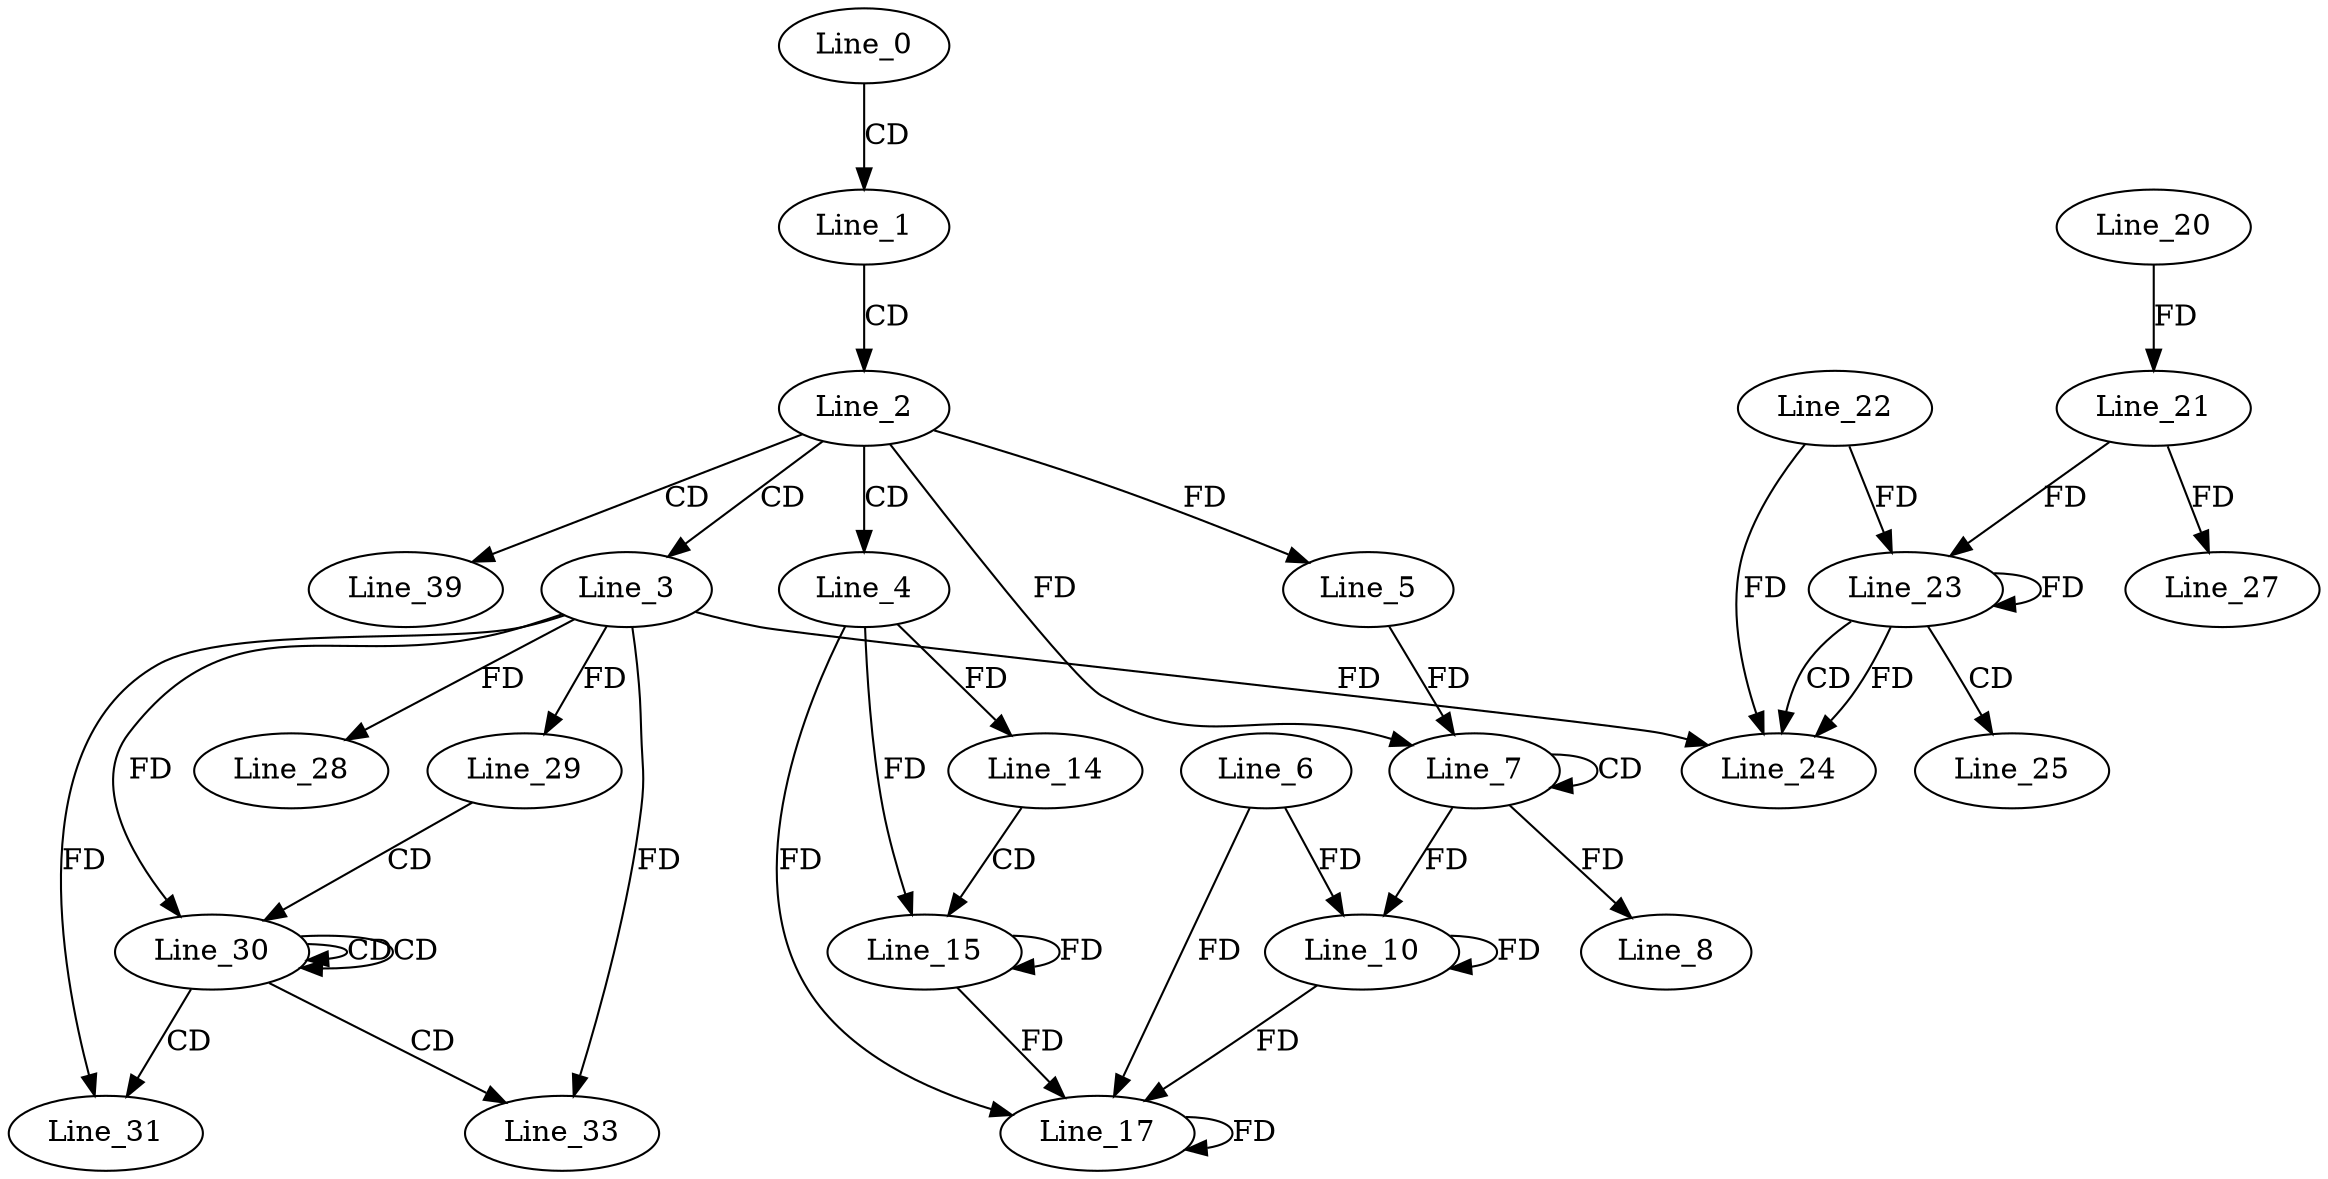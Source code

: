 digraph G {
  Line_0;
  Line_1;
  Line_2;
  Line_3;
  Line_4;
  Line_5;
  Line_7;
  Line_7;
  Line_5;
  Line_8;
  Line_6;
  Line_10;
  Line_10;
  Line_14;
  Line_14;
  Line_15;
  Line_17;
  Line_20;
  Line_21;
  Line_23;
  Line_22;
  Line_23;
  Line_21;
  Line_23;
  Line_24;
  Line_25;
  Line_27;
  Line_28;
  Line_29;
  Line_29;
  Line_30;
  Line_30;
  Line_30;
  Line_30;
  Line_30;
  Line_31;
  Line_33;
  Line_33;
  Line_39;
  Line_0 -> Line_1 [ label="CD" ];
  Line_1 -> Line_2 [ label="CD" ];
  Line_2 -> Line_3 [ label="CD" ];
  Line_2 -> Line_4 [ label="CD" ];
  Line_2 -> Line_5 [ label="FD" ];
  Line_7 -> Line_7 [ label="CD" ];
  Line_2 -> Line_7 [ label="FD" ];
  Line_5 -> Line_7 [ label="FD" ];
  Line_7 -> Line_8 [ label="FD" ];
  Line_6 -> Line_10 [ label="FD" ];
  Line_10 -> Line_10 [ label="FD" ];
  Line_7 -> Line_10 [ label="FD" ];
  Line_4 -> Line_14 [ label="FD" ];
  Line_14 -> Line_15 [ label="CD" ];
  Line_4 -> Line_15 [ label="FD" ];
  Line_15 -> Line_15 [ label="FD" ];
  Line_4 -> Line_17 [ label="FD" ];
  Line_15 -> Line_17 [ label="FD" ];
  Line_17 -> Line_17 [ label="FD" ];
  Line_6 -> Line_17 [ label="FD" ];
  Line_10 -> Line_17 [ label="FD" ];
  Line_20 -> Line_21 [ label="FD" ];
  Line_23 -> Line_23 [ label="FD" ];
  Line_22 -> Line_23 [ label="FD" ];
  Line_21 -> Line_23 [ label="FD" ];
  Line_23 -> Line_24 [ label="CD" ];
  Line_3 -> Line_24 [ label="FD" ];
  Line_23 -> Line_24 [ label="FD" ];
  Line_22 -> Line_24 [ label="FD" ];
  Line_23 -> Line_25 [ label="CD" ];
  Line_21 -> Line_27 [ label="FD" ];
  Line_3 -> Line_28 [ label="FD" ];
  Line_3 -> Line_29 [ label="FD" ];
  Line_29 -> Line_30 [ label="CD" ];
  Line_30 -> Line_30 [ label="CD" ];
  Line_30 -> Line_30 [ label="CD" ];
  Line_3 -> Line_30 [ label="FD" ];
  Line_30 -> Line_31 [ label="CD" ];
  Line_3 -> Line_31 [ label="FD" ];
  Line_30 -> Line_33 [ label="CD" ];
  Line_3 -> Line_33 [ label="FD" ];
  Line_2 -> Line_39 [ label="CD" ];
}
